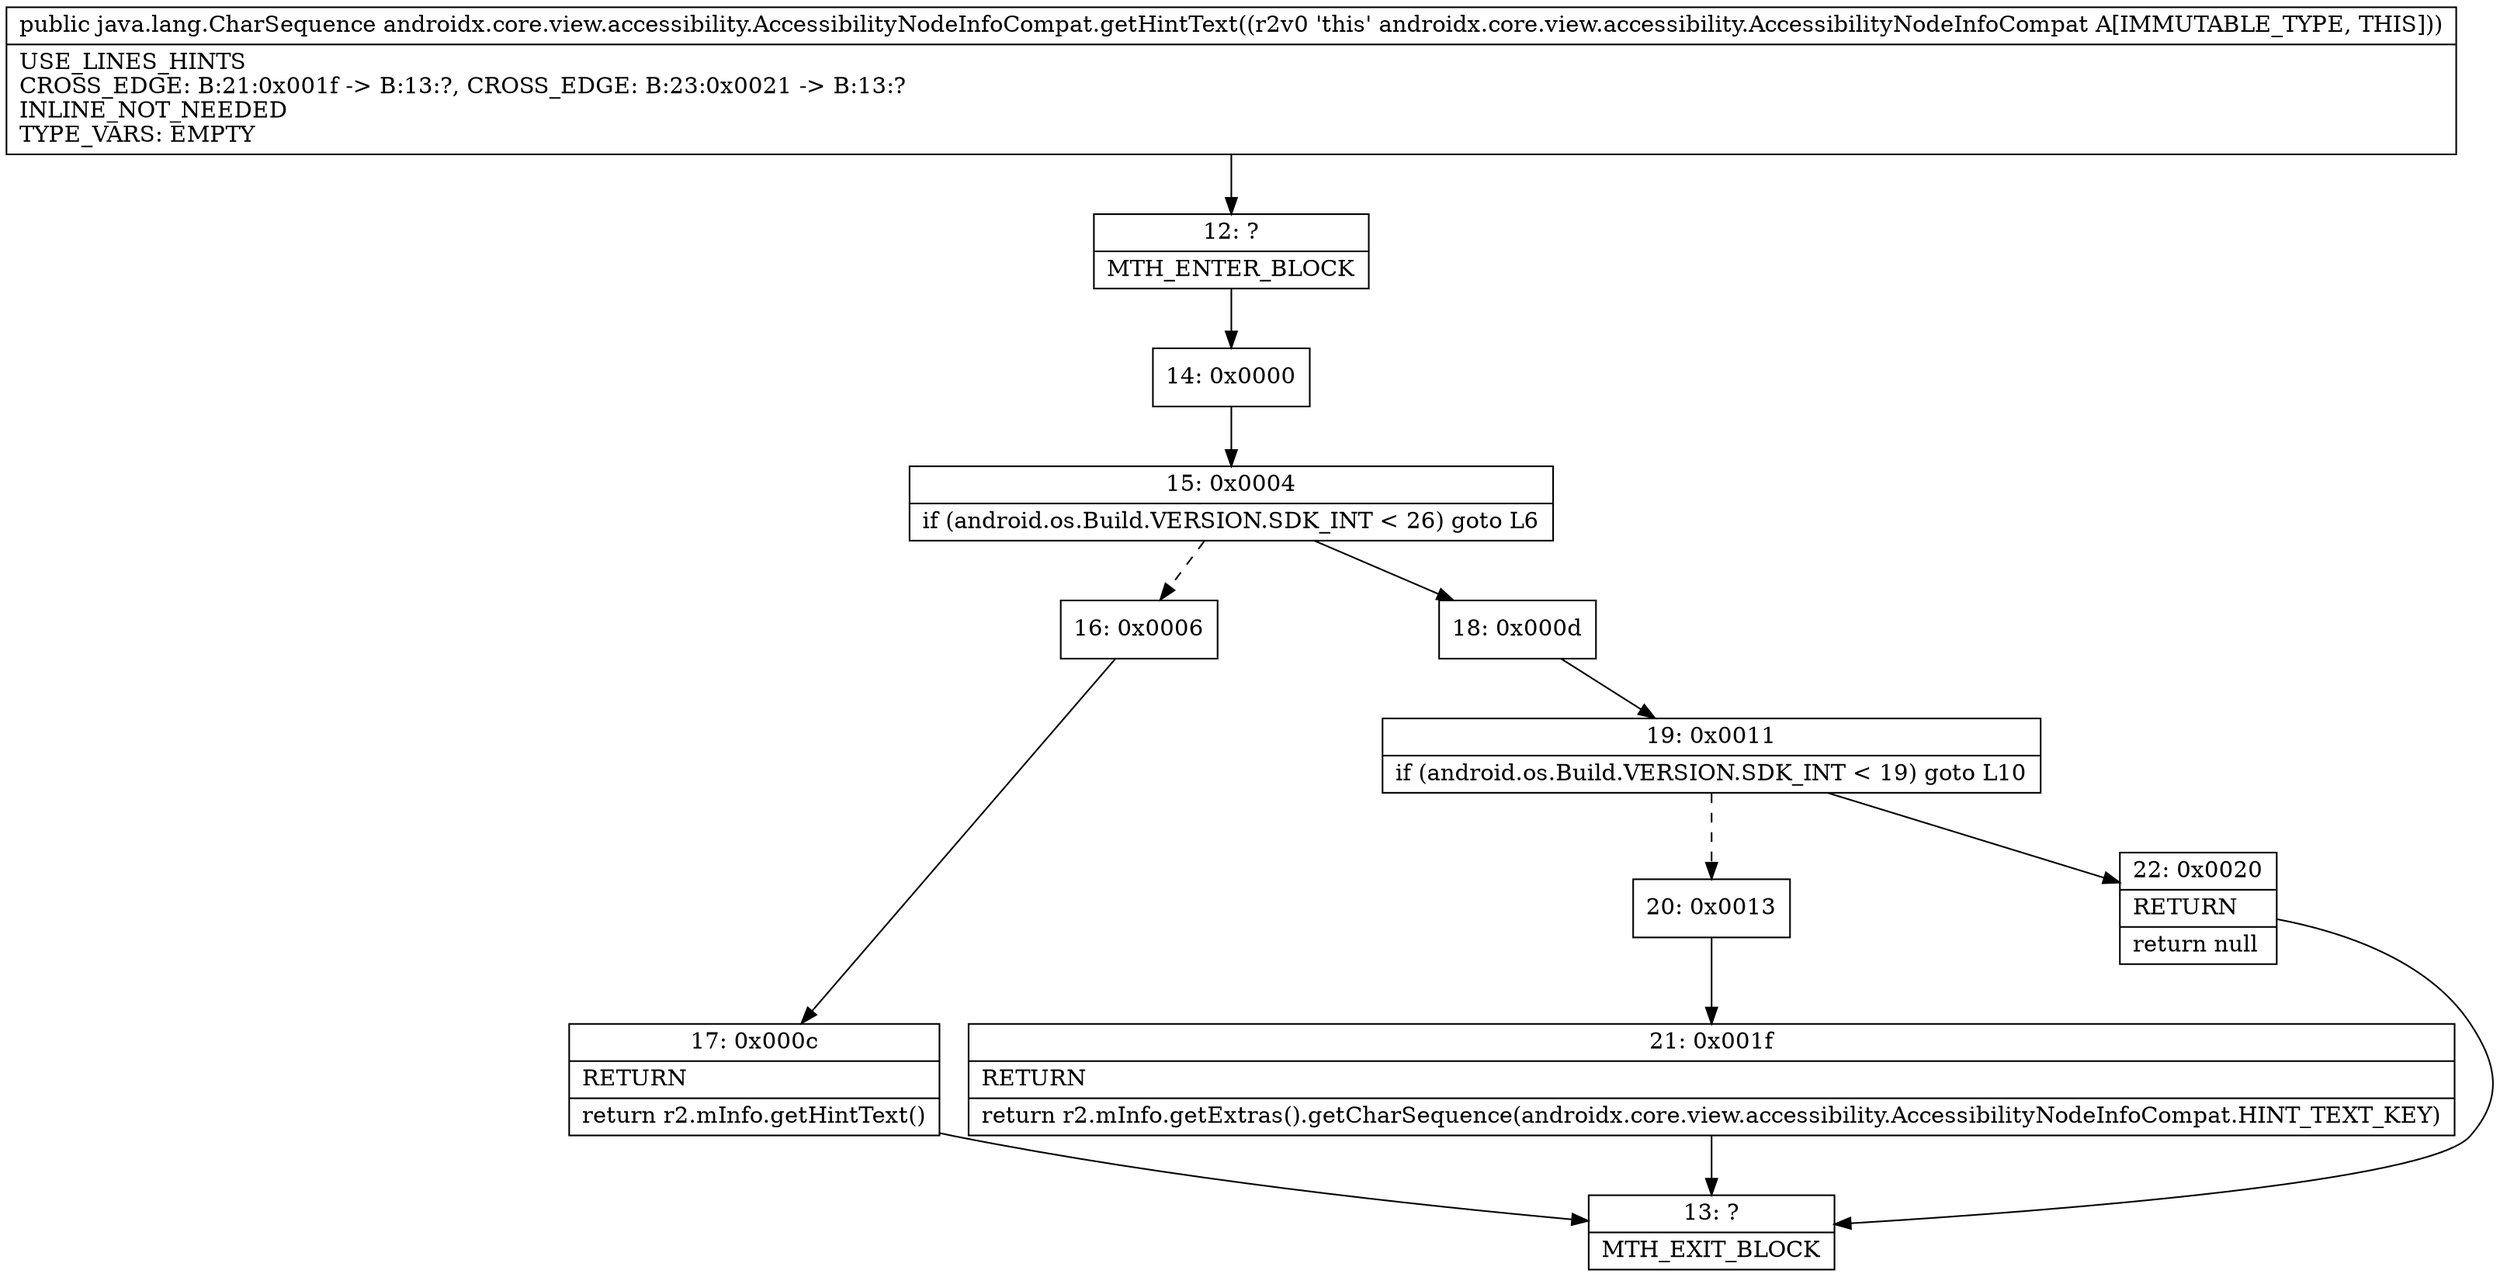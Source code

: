 digraph "CFG forandroidx.core.view.accessibility.AccessibilityNodeInfoCompat.getHintText()Ljava\/lang\/CharSequence;" {
Node_12 [shape=record,label="{12\:\ ?|MTH_ENTER_BLOCK\l}"];
Node_14 [shape=record,label="{14\:\ 0x0000}"];
Node_15 [shape=record,label="{15\:\ 0x0004|if (android.os.Build.VERSION.SDK_INT \< 26) goto L6\l}"];
Node_16 [shape=record,label="{16\:\ 0x0006}"];
Node_17 [shape=record,label="{17\:\ 0x000c|RETURN\l|return r2.mInfo.getHintText()\l}"];
Node_13 [shape=record,label="{13\:\ ?|MTH_EXIT_BLOCK\l}"];
Node_18 [shape=record,label="{18\:\ 0x000d}"];
Node_19 [shape=record,label="{19\:\ 0x0011|if (android.os.Build.VERSION.SDK_INT \< 19) goto L10\l}"];
Node_20 [shape=record,label="{20\:\ 0x0013}"];
Node_21 [shape=record,label="{21\:\ 0x001f|RETURN\l|return r2.mInfo.getExtras().getCharSequence(androidx.core.view.accessibility.AccessibilityNodeInfoCompat.HINT_TEXT_KEY)\l}"];
Node_22 [shape=record,label="{22\:\ 0x0020|RETURN\l|return null\l}"];
MethodNode[shape=record,label="{public java.lang.CharSequence androidx.core.view.accessibility.AccessibilityNodeInfoCompat.getHintText((r2v0 'this' androidx.core.view.accessibility.AccessibilityNodeInfoCompat A[IMMUTABLE_TYPE, THIS]))  | USE_LINES_HINTS\lCROSS_EDGE: B:21:0x001f \-\> B:13:?, CROSS_EDGE: B:23:0x0021 \-\> B:13:?\lINLINE_NOT_NEEDED\lTYPE_VARS: EMPTY\l}"];
MethodNode -> Node_12;Node_12 -> Node_14;
Node_14 -> Node_15;
Node_15 -> Node_16[style=dashed];
Node_15 -> Node_18;
Node_16 -> Node_17;
Node_17 -> Node_13;
Node_18 -> Node_19;
Node_19 -> Node_20[style=dashed];
Node_19 -> Node_22;
Node_20 -> Node_21;
Node_21 -> Node_13;
Node_22 -> Node_13;
}

